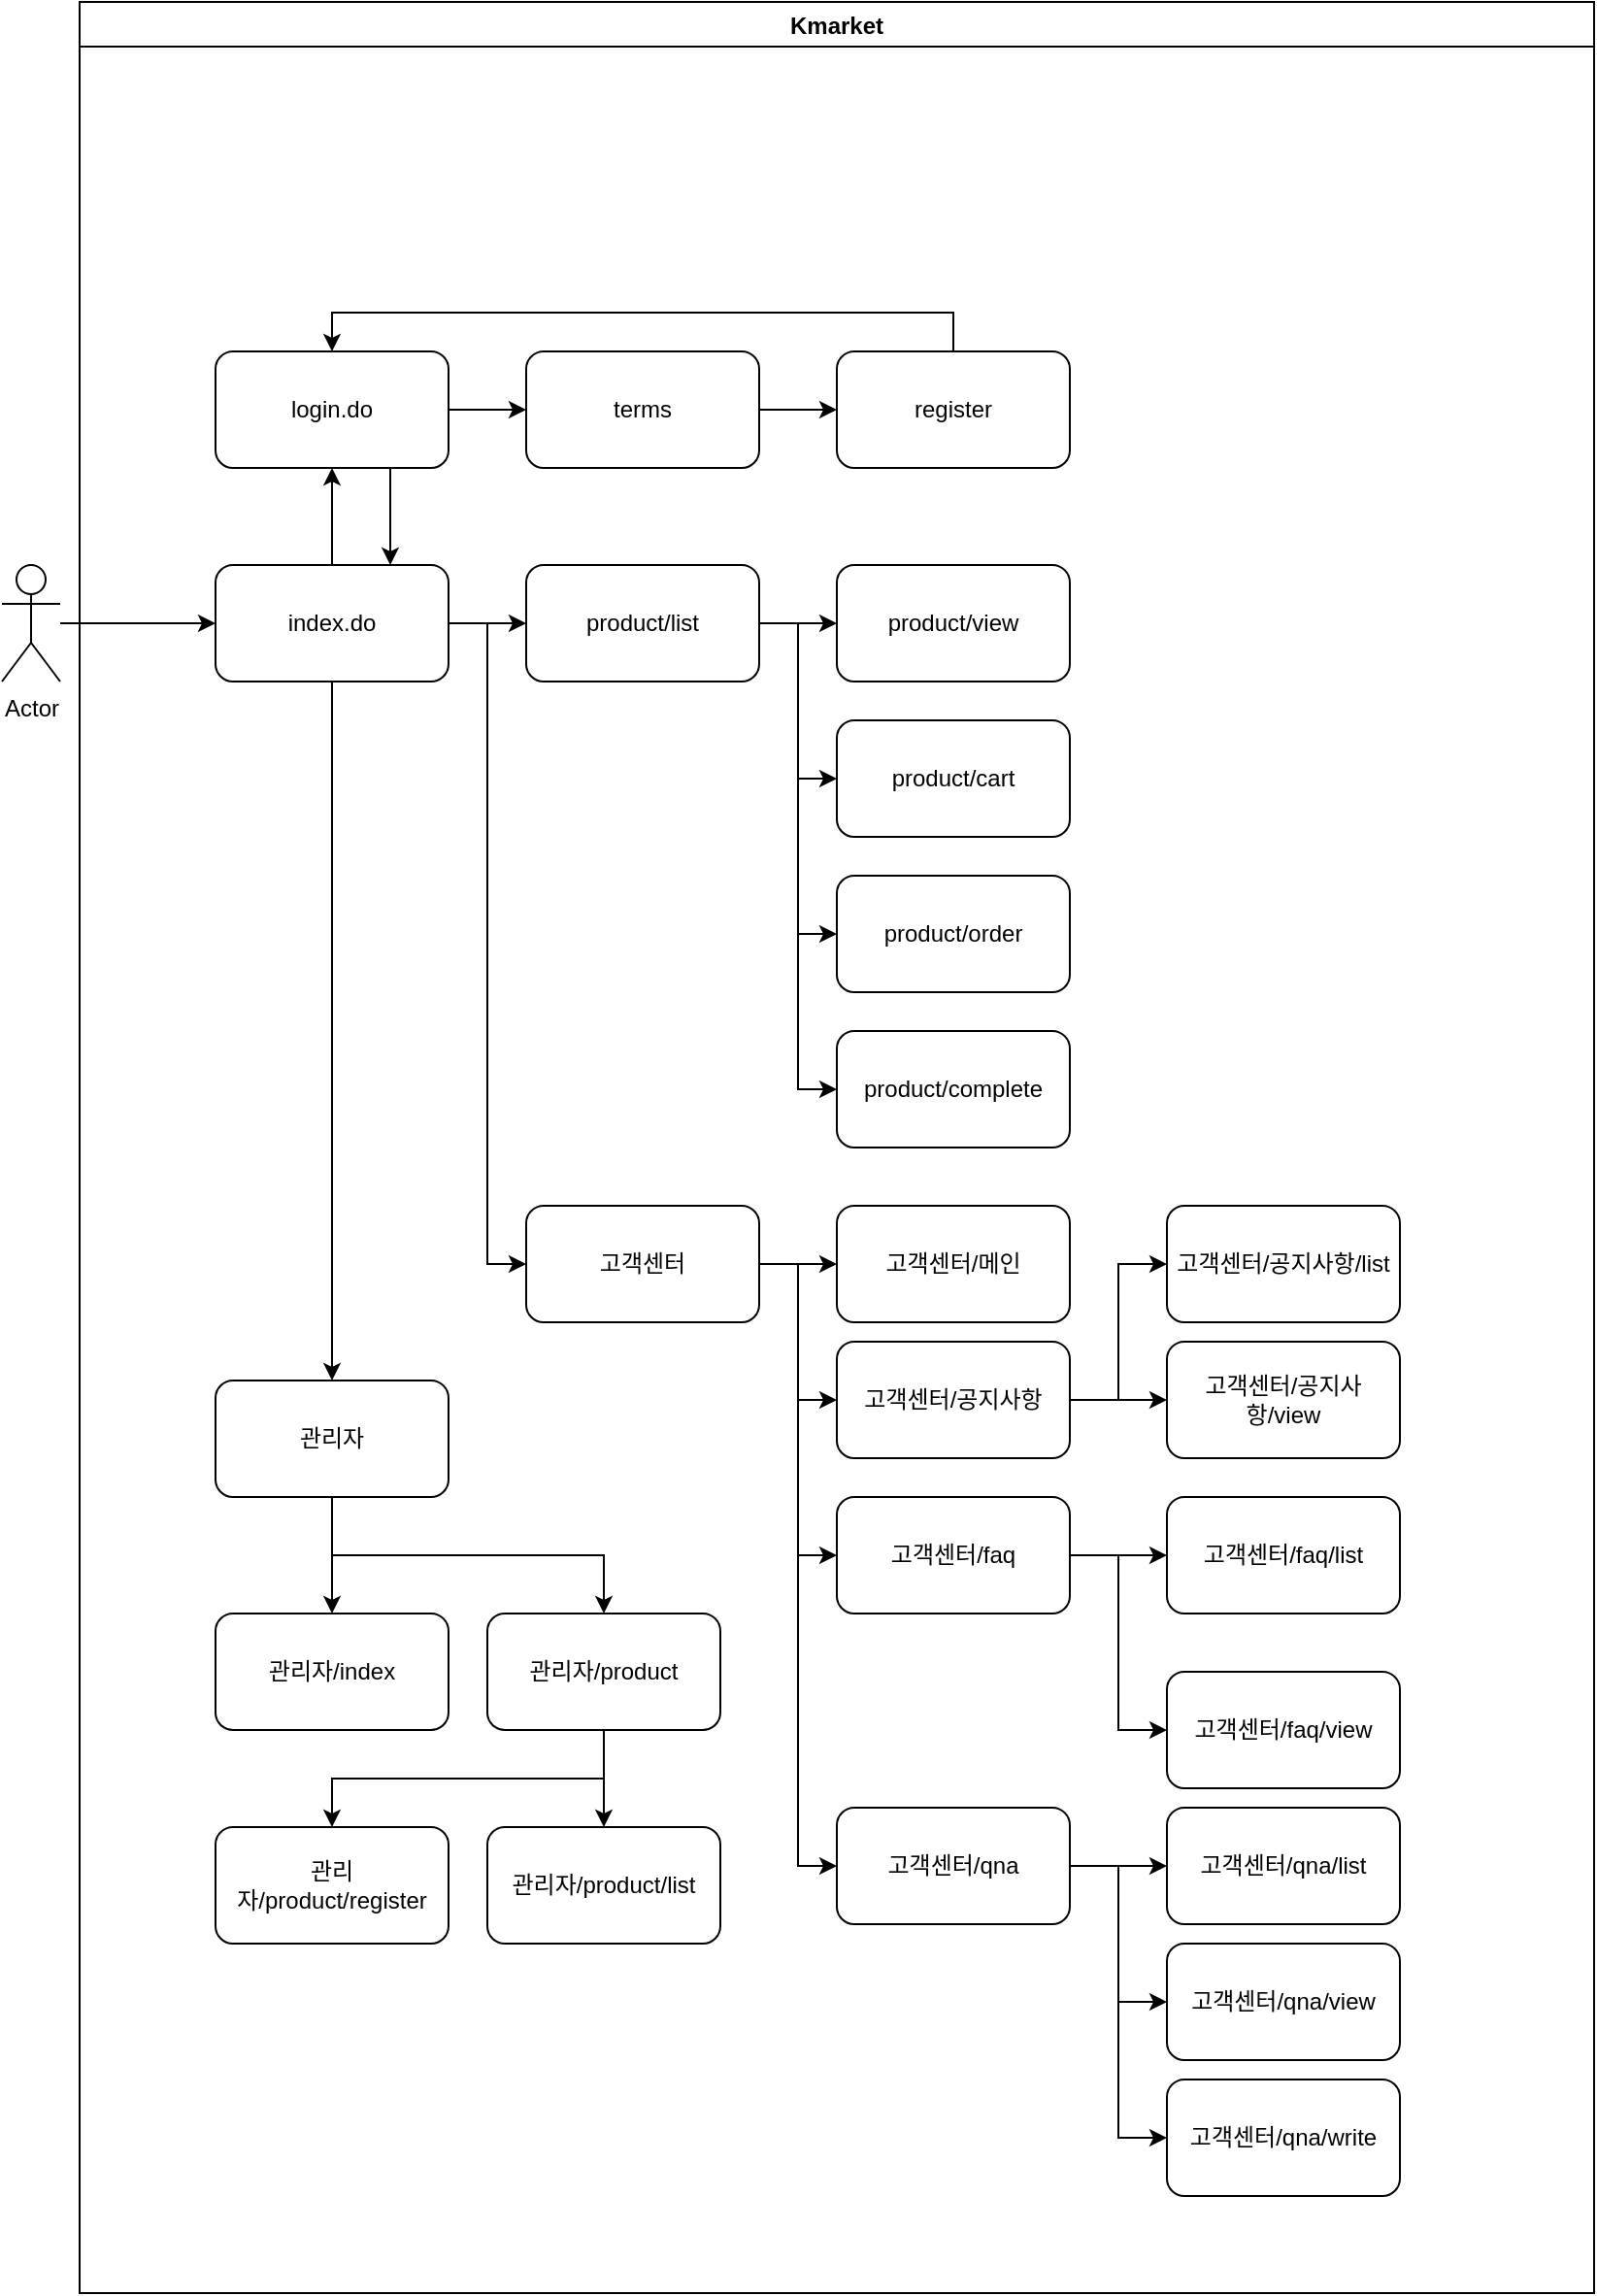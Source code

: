 <mxfile version="20.4.1" type="device"><diagram id="R2lEEEUBdFMjLlhIrx00" name="Page-1"><mxGraphModel dx="1301" dy="986" grid="1" gridSize="10" guides="1" tooltips="1" connect="1" arrows="1" fold="1" page="1" pageScale="1" pageWidth="850" pageHeight="1100" math="0" shadow="0" extFonts="Permanent Marker^https://fonts.googleapis.com/css?family=Permanent+Marker"><root><mxCell id="0"/><mxCell id="1" parent="0"/><mxCell id="MFUynfOGD5KZ7XKBgDJ3-4" style="edgeStyle=orthogonalEdgeStyle;rounded=0;orthogonalLoop=1;jettySize=auto;html=1;entryX=0;entryY=0.5;entryDx=0;entryDy=0;" edge="1" parent="1" source="MFUynfOGD5KZ7XKBgDJ3-2" target="MFUynfOGD5KZ7XKBgDJ3-1"><mxGeometry relative="1" as="geometry"/></mxCell><mxCell id="MFUynfOGD5KZ7XKBgDJ3-2" value="Actor" style="shape=umlActor;verticalLabelPosition=bottom;verticalAlign=top;html=1;outlineConnect=0;" vertex="1" parent="1"><mxGeometry x="20" y="310" width="30" height="60" as="geometry"/></mxCell><mxCell id="MFUynfOGD5KZ7XKBgDJ3-3" value="Kmarket" style="swimlane;" vertex="1" parent="1"><mxGeometry x="60" y="20" width="780" height="1180" as="geometry"><mxRectangle x="350" y="110" width="140" height="30" as="alternateBounds"/></mxGeometry></mxCell><mxCell id="MFUynfOGD5KZ7XKBgDJ3-7" value="" style="edgeStyle=orthogonalEdgeStyle;rounded=0;orthogonalLoop=1;jettySize=auto;html=1;" edge="1" parent="MFUynfOGD5KZ7XKBgDJ3-3" source="MFUynfOGD5KZ7XKBgDJ3-1" target="MFUynfOGD5KZ7XKBgDJ3-6"><mxGeometry relative="1" as="geometry"/></mxCell><mxCell id="MFUynfOGD5KZ7XKBgDJ3-16" value="" style="edgeStyle=orthogonalEdgeStyle;rounded=0;orthogonalLoop=1;jettySize=auto;html=1;" edge="1" parent="MFUynfOGD5KZ7XKBgDJ3-3" source="MFUynfOGD5KZ7XKBgDJ3-1" target="MFUynfOGD5KZ7XKBgDJ3-15"><mxGeometry relative="1" as="geometry"/></mxCell><mxCell id="MFUynfOGD5KZ7XKBgDJ3-18" style="edgeStyle=orthogonalEdgeStyle;rounded=0;orthogonalLoop=1;jettySize=auto;html=1;entryX=0;entryY=0.5;entryDx=0;entryDy=0;" edge="1" parent="MFUynfOGD5KZ7XKBgDJ3-3" source="MFUynfOGD5KZ7XKBgDJ3-1" target="MFUynfOGD5KZ7XKBgDJ3-17"><mxGeometry relative="1" as="geometry"/></mxCell><mxCell id="MFUynfOGD5KZ7XKBgDJ3-20" style="edgeStyle=orthogonalEdgeStyle;rounded=0;orthogonalLoop=1;jettySize=auto;html=1;entryX=0.5;entryY=0;entryDx=0;entryDy=0;" edge="1" parent="MFUynfOGD5KZ7XKBgDJ3-3" source="MFUynfOGD5KZ7XKBgDJ3-1" target="MFUynfOGD5KZ7XKBgDJ3-19"><mxGeometry relative="1" as="geometry"/></mxCell><mxCell id="MFUynfOGD5KZ7XKBgDJ3-1" value="index.do" style="rounded=1;whiteSpace=wrap;html=1;" vertex="1" parent="MFUynfOGD5KZ7XKBgDJ3-3"><mxGeometry x="70" y="290" width="120" height="60" as="geometry"/></mxCell><mxCell id="MFUynfOGD5KZ7XKBgDJ3-9" value="" style="edgeStyle=orthogonalEdgeStyle;rounded=0;orthogonalLoop=1;jettySize=auto;html=1;" edge="1" parent="MFUynfOGD5KZ7XKBgDJ3-3" source="MFUynfOGD5KZ7XKBgDJ3-6" target="MFUynfOGD5KZ7XKBgDJ3-8"><mxGeometry relative="1" as="geometry"/></mxCell><mxCell id="MFUynfOGD5KZ7XKBgDJ3-11" style="edgeStyle=orthogonalEdgeStyle;rounded=0;orthogonalLoop=1;jettySize=auto;html=1;exitX=0.75;exitY=1;exitDx=0;exitDy=0;entryX=0.75;entryY=0;entryDx=0;entryDy=0;" edge="1" parent="MFUynfOGD5KZ7XKBgDJ3-3" source="MFUynfOGD5KZ7XKBgDJ3-6" target="MFUynfOGD5KZ7XKBgDJ3-1"><mxGeometry relative="1" as="geometry"/></mxCell><mxCell id="MFUynfOGD5KZ7XKBgDJ3-6" value="login.do" style="rounded=1;whiteSpace=wrap;html=1;" vertex="1" parent="MFUynfOGD5KZ7XKBgDJ3-3"><mxGeometry x="70" y="180" width="120" height="60" as="geometry"/></mxCell><mxCell id="MFUynfOGD5KZ7XKBgDJ3-13" value="" style="edgeStyle=orthogonalEdgeStyle;rounded=0;orthogonalLoop=1;jettySize=auto;html=1;" edge="1" parent="MFUynfOGD5KZ7XKBgDJ3-3" source="MFUynfOGD5KZ7XKBgDJ3-8" target="MFUynfOGD5KZ7XKBgDJ3-12"><mxGeometry relative="1" as="geometry"/></mxCell><mxCell id="MFUynfOGD5KZ7XKBgDJ3-8" value="terms" style="rounded=1;whiteSpace=wrap;html=1;" vertex="1" parent="MFUynfOGD5KZ7XKBgDJ3-3"><mxGeometry x="230" y="180" width="120" height="60" as="geometry"/></mxCell><mxCell id="MFUynfOGD5KZ7XKBgDJ3-14" style="edgeStyle=orthogonalEdgeStyle;rounded=0;orthogonalLoop=1;jettySize=auto;html=1;exitX=0.5;exitY=0;exitDx=0;exitDy=0;entryX=0.5;entryY=0;entryDx=0;entryDy=0;" edge="1" parent="MFUynfOGD5KZ7XKBgDJ3-3" source="MFUynfOGD5KZ7XKBgDJ3-12" target="MFUynfOGD5KZ7XKBgDJ3-6"><mxGeometry relative="1" as="geometry"/></mxCell><mxCell id="MFUynfOGD5KZ7XKBgDJ3-12" value="register" style="rounded=1;whiteSpace=wrap;html=1;" vertex="1" parent="MFUynfOGD5KZ7XKBgDJ3-3"><mxGeometry x="390" y="180" width="120" height="60" as="geometry"/></mxCell><mxCell id="MFUynfOGD5KZ7XKBgDJ3-22" style="edgeStyle=orthogonalEdgeStyle;rounded=0;orthogonalLoop=1;jettySize=auto;html=1;exitX=1;exitY=0.5;exitDx=0;exitDy=0;entryX=0;entryY=0.5;entryDx=0;entryDy=0;" edge="1" parent="MFUynfOGD5KZ7XKBgDJ3-3" source="MFUynfOGD5KZ7XKBgDJ3-15" target="MFUynfOGD5KZ7XKBgDJ3-21"><mxGeometry relative="1" as="geometry"/></mxCell><mxCell id="MFUynfOGD5KZ7XKBgDJ3-26" style="edgeStyle=orthogonalEdgeStyle;rounded=0;orthogonalLoop=1;jettySize=auto;html=1;exitX=1;exitY=0.5;exitDx=0;exitDy=0;entryX=0;entryY=0.5;entryDx=0;entryDy=0;" edge="1" parent="MFUynfOGD5KZ7XKBgDJ3-3" source="MFUynfOGD5KZ7XKBgDJ3-15" target="MFUynfOGD5KZ7XKBgDJ3-23"><mxGeometry relative="1" as="geometry"/></mxCell><mxCell id="MFUynfOGD5KZ7XKBgDJ3-27" style="edgeStyle=orthogonalEdgeStyle;rounded=0;orthogonalLoop=1;jettySize=auto;html=1;exitX=1;exitY=0.5;exitDx=0;exitDy=0;entryX=0;entryY=0.5;entryDx=0;entryDy=0;" edge="1" parent="MFUynfOGD5KZ7XKBgDJ3-3" source="MFUynfOGD5KZ7XKBgDJ3-15" target="MFUynfOGD5KZ7XKBgDJ3-24"><mxGeometry relative="1" as="geometry"/></mxCell><mxCell id="MFUynfOGD5KZ7XKBgDJ3-28" style="edgeStyle=orthogonalEdgeStyle;rounded=0;orthogonalLoop=1;jettySize=auto;html=1;exitX=1;exitY=0.5;exitDx=0;exitDy=0;entryX=0;entryY=0.5;entryDx=0;entryDy=0;" edge="1" parent="MFUynfOGD5KZ7XKBgDJ3-3" source="MFUynfOGD5KZ7XKBgDJ3-15" target="MFUynfOGD5KZ7XKBgDJ3-25"><mxGeometry relative="1" as="geometry"/></mxCell><mxCell id="MFUynfOGD5KZ7XKBgDJ3-15" value="product/list" style="rounded=1;whiteSpace=wrap;html=1;" vertex="1" parent="MFUynfOGD5KZ7XKBgDJ3-3"><mxGeometry x="230" y="290" width="120" height="60" as="geometry"/></mxCell><mxCell id="MFUynfOGD5KZ7XKBgDJ3-33" style="edgeStyle=orthogonalEdgeStyle;rounded=0;orthogonalLoop=1;jettySize=auto;html=1;exitX=1;exitY=0.5;exitDx=0;exitDy=0;" edge="1" parent="MFUynfOGD5KZ7XKBgDJ3-3" source="MFUynfOGD5KZ7XKBgDJ3-17" target="MFUynfOGD5KZ7XKBgDJ3-29"><mxGeometry relative="1" as="geometry"/></mxCell><mxCell id="MFUynfOGD5KZ7XKBgDJ3-34" style="edgeStyle=orthogonalEdgeStyle;rounded=0;orthogonalLoop=1;jettySize=auto;html=1;exitX=1;exitY=0.5;exitDx=0;exitDy=0;entryX=0;entryY=0.5;entryDx=0;entryDy=0;" edge="1" parent="MFUynfOGD5KZ7XKBgDJ3-3" source="MFUynfOGD5KZ7XKBgDJ3-17" target="MFUynfOGD5KZ7XKBgDJ3-30"><mxGeometry relative="1" as="geometry"/></mxCell><mxCell id="MFUynfOGD5KZ7XKBgDJ3-35" style="edgeStyle=orthogonalEdgeStyle;rounded=0;orthogonalLoop=1;jettySize=auto;html=1;exitX=1;exitY=0.5;exitDx=0;exitDy=0;entryX=0;entryY=0.5;entryDx=0;entryDy=0;" edge="1" parent="MFUynfOGD5KZ7XKBgDJ3-3" source="MFUynfOGD5KZ7XKBgDJ3-17" target="MFUynfOGD5KZ7XKBgDJ3-31"><mxGeometry relative="1" as="geometry"/></mxCell><mxCell id="MFUynfOGD5KZ7XKBgDJ3-36" style="edgeStyle=orthogonalEdgeStyle;rounded=0;orthogonalLoop=1;jettySize=auto;html=1;exitX=1;exitY=0.5;exitDx=0;exitDy=0;entryX=0;entryY=0.5;entryDx=0;entryDy=0;" edge="1" parent="MFUynfOGD5KZ7XKBgDJ3-3" source="MFUynfOGD5KZ7XKBgDJ3-17" target="MFUynfOGD5KZ7XKBgDJ3-32"><mxGeometry relative="1" as="geometry"/></mxCell><mxCell id="MFUynfOGD5KZ7XKBgDJ3-17" value="고객센터" style="rounded=1;whiteSpace=wrap;html=1;" vertex="1" parent="MFUynfOGD5KZ7XKBgDJ3-3"><mxGeometry x="230" y="620" width="120" height="60" as="geometry"/></mxCell><mxCell id="MFUynfOGD5KZ7XKBgDJ3-53" style="edgeStyle=orthogonalEdgeStyle;rounded=0;orthogonalLoop=1;jettySize=auto;html=1;exitX=0.5;exitY=1;exitDx=0;exitDy=0;entryX=0.5;entryY=0;entryDx=0;entryDy=0;" edge="1" parent="MFUynfOGD5KZ7XKBgDJ3-3" source="MFUynfOGD5KZ7XKBgDJ3-19" target="MFUynfOGD5KZ7XKBgDJ3-51"><mxGeometry relative="1" as="geometry"/></mxCell><mxCell id="MFUynfOGD5KZ7XKBgDJ3-54" style="edgeStyle=orthogonalEdgeStyle;rounded=0;orthogonalLoop=1;jettySize=auto;html=1;exitX=0.5;exitY=1;exitDx=0;exitDy=0;entryX=0.5;entryY=0;entryDx=0;entryDy=0;" edge="1" parent="MFUynfOGD5KZ7XKBgDJ3-3" source="MFUynfOGD5KZ7XKBgDJ3-19" target="MFUynfOGD5KZ7XKBgDJ3-52"><mxGeometry relative="1" as="geometry"/></mxCell><mxCell id="MFUynfOGD5KZ7XKBgDJ3-19" value="관리자" style="rounded=1;whiteSpace=wrap;html=1;" vertex="1" parent="MFUynfOGD5KZ7XKBgDJ3-3"><mxGeometry x="70" y="710" width="120" height="60" as="geometry"/></mxCell><mxCell id="MFUynfOGD5KZ7XKBgDJ3-21" value="product/view" style="rounded=1;whiteSpace=wrap;html=1;" vertex="1" parent="MFUynfOGD5KZ7XKBgDJ3-3"><mxGeometry x="390" y="290" width="120" height="60" as="geometry"/></mxCell><mxCell id="MFUynfOGD5KZ7XKBgDJ3-23" value="product/cart" style="rounded=1;whiteSpace=wrap;html=1;" vertex="1" parent="MFUynfOGD5KZ7XKBgDJ3-3"><mxGeometry x="390" y="370" width="120" height="60" as="geometry"/></mxCell><mxCell id="MFUynfOGD5KZ7XKBgDJ3-24" value="product/order" style="rounded=1;whiteSpace=wrap;html=1;" vertex="1" parent="MFUynfOGD5KZ7XKBgDJ3-3"><mxGeometry x="390" y="450" width="120" height="60" as="geometry"/></mxCell><mxCell id="MFUynfOGD5KZ7XKBgDJ3-25" value="product/complete" style="rounded=1;whiteSpace=wrap;html=1;" vertex="1" parent="MFUynfOGD5KZ7XKBgDJ3-3"><mxGeometry x="390" y="530" width="120" height="60" as="geometry"/></mxCell><mxCell id="MFUynfOGD5KZ7XKBgDJ3-29" value="고객센터/메인" style="rounded=1;whiteSpace=wrap;html=1;" vertex="1" parent="MFUynfOGD5KZ7XKBgDJ3-3"><mxGeometry x="390" y="620" width="120" height="60" as="geometry"/></mxCell><mxCell id="MFUynfOGD5KZ7XKBgDJ3-39" style="edgeStyle=orthogonalEdgeStyle;rounded=0;orthogonalLoop=1;jettySize=auto;html=1;exitX=1;exitY=0.5;exitDx=0;exitDy=0;entryX=0;entryY=0.5;entryDx=0;entryDy=0;" edge="1" parent="MFUynfOGD5KZ7XKBgDJ3-3" source="MFUynfOGD5KZ7XKBgDJ3-30" target="MFUynfOGD5KZ7XKBgDJ3-38"><mxGeometry relative="1" as="geometry"/></mxCell><mxCell id="MFUynfOGD5KZ7XKBgDJ3-40" style="edgeStyle=orthogonalEdgeStyle;rounded=0;orthogonalLoop=1;jettySize=auto;html=1;exitX=1;exitY=0.5;exitDx=0;exitDy=0;entryX=0;entryY=0.5;entryDx=0;entryDy=0;" edge="1" parent="MFUynfOGD5KZ7XKBgDJ3-3" source="MFUynfOGD5KZ7XKBgDJ3-30" target="MFUynfOGD5KZ7XKBgDJ3-37"><mxGeometry relative="1" as="geometry"/></mxCell><mxCell id="MFUynfOGD5KZ7XKBgDJ3-30" value="고객센터/공지사항" style="rounded=1;whiteSpace=wrap;html=1;" vertex="1" parent="MFUynfOGD5KZ7XKBgDJ3-3"><mxGeometry x="390" y="690" width="120" height="60" as="geometry"/></mxCell><mxCell id="MFUynfOGD5KZ7XKBgDJ3-43" style="edgeStyle=orthogonalEdgeStyle;rounded=0;orthogonalLoop=1;jettySize=auto;html=1;exitX=1;exitY=0.5;exitDx=0;exitDy=0;entryX=0;entryY=0.5;entryDx=0;entryDy=0;" edge="1" parent="MFUynfOGD5KZ7XKBgDJ3-3" source="MFUynfOGD5KZ7XKBgDJ3-31" target="MFUynfOGD5KZ7XKBgDJ3-41"><mxGeometry relative="1" as="geometry"/></mxCell><mxCell id="MFUynfOGD5KZ7XKBgDJ3-44" style="edgeStyle=orthogonalEdgeStyle;rounded=0;orthogonalLoop=1;jettySize=auto;html=1;exitX=1;exitY=0.5;exitDx=0;exitDy=0;entryX=0;entryY=0.5;entryDx=0;entryDy=0;" edge="1" parent="MFUynfOGD5KZ7XKBgDJ3-3" source="MFUynfOGD5KZ7XKBgDJ3-31" target="MFUynfOGD5KZ7XKBgDJ3-42"><mxGeometry relative="1" as="geometry"/></mxCell><mxCell id="MFUynfOGD5KZ7XKBgDJ3-31" value="고객센터/faq" style="rounded=1;whiteSpace=wrap;html=1;" vertex="1" parent="MFUynfOGD5KZ7XKBgDJ3-3"><mxGeometry x="390" y="770" width="120" height="60" as="geometry"/></mxCell><mxCell id="MFUynfOGD5KZ7XKBgDJ3-48" style="edgeStyle=orthogonalEdgeStyle;rounded=0;orthogonalLoop=1;jettySize=auto;html=1;exitX=1;exitY=0.5;exitDx=0;exitDy=0;entryX=0;entryY=0.5;entryDx=0;entryDy=0;" edge="1" parent="MFUynfOGD5KZ7XKBgDJ3-3" source="MFUynfOGD5KZ7XKBgDJ3-32" target="MFUynfOGD5KZ7XKBgDJ3-45"><mxGeometry relative="1" as="geometry"/></mxCell><mxCell id="MFUynfOGD5KZ7XKBgDJ3-49" style="edgeStyle=orthogonalEdgeStyle;rounded=0;orthogonalLoop=1;jettySize=auto;html=1;exitX=1;exitY=0.5;exitDx=0;exitDy=0;entryX=0;entryY=0.5;entryDx=0;entryDy=0;" edge="1" parent="MFUynfOGD5KZ7XKBgDJ3-3" source="MFUynfOGD5KZ7XKBgDJ3-32" target="MFUynfOGD5KZ7XKBgDJ3-46"><mxGeometry relative="1" as="geometry"/></mxCell><mxCell id="MFUynfOGD5KZ7XKBgDJ3-50" style="edgeStyle=orthogonalEdgeStyle;rounded=0;orthogonalLoop=1;jettySize=auto;html=1;exitX=1;exitY=0.5;exitDx=0;exitDy=0;entryX=0;entryY=0.5;entryDx=0;entryDy=0;" edge="1" parent="MFUynfOGD5KZ7XKBgDJ3-3" source="MFUynfOGD5KZ7XKBgDJ3-32" target="MFUynfOGD5KZ7XKBgDJ3-47"><mxGeometry relative="1" as="geometry"/></mxCell><mxCell id="MFUynfOGD5KZ7XKBgDJ3-32" value="고객센터/qna" style="rounded=1;whiteSpace=wrap;html=1;" vertex="1" parent="MFUynfOGD5KZ7XKBgDJ3-3"><mxGeometry x="390" y="930" width="120" height="60" as="geometry"/></mxCell><mxCell id="MFUynfOGD5KZ7XKBgDJ3-37" value="고객센터/공지사항/view" style="rounded=1;whiteSpace=wrap;html=1;" vertex="1" parent="MFUynfOGD5KZ7XKBgDJ3-3"><mxGeometry x="560" y="690" width="120" height="60" as="geometry"/></mxCell><mxCell id="MFUynfOGD5KZ7XKBgDJ3-38" value="고객센터/공지사항/list" style="rounded=1;whiteSpace=wrap;html=1;" vertex="1" parent="MFUynfOGD5KZ7XKBgDJ3-3"><mxGeometry x="560" y="620" width="120" height="60" as="geometry"/></mxCell><mxCell id="MFUynfOGD5KZ7XKBgDJ3-41" value="고객센터/faq/list" style="rounded=1;whiteSpace=wrap;html=1;" vertex="1" parent="MFUynfOGD5KZ7XKBgDJ3-3"><mxGeometry x="560" y="770" width="120" height="60" as="geometry"/></mxCell><mxCell id="MFUynfOGD5KZ7XKBgDJ3-42" value="고객센터/faq/view" style="rounded=1;whiteSpace=wrap;html=1;" vertex="1" parent="MFUynfOGD5KZ7XKBgDJ3-3"><mxGeometry x="560" y="860" width="120" height="60" as="geometry"/></mxCell><mxCell id="MFUynfOGD5KZ7XKBgDJ3-45" value="고객센터/qna/list" style="rounded=1;whiteSpace=wrap;html=1;" vertex="1" parent="MFUynfOGD5KZ7XKBgDJ3-3"><mxGeometry x="560" y="930" width="120" height="60" as="geometry"/></mxCell><mxCell id="MFUynfOGD5KZ7XKBgDJ3-46" value="고객센터/qna/view" style="rounded=1;whiteSpace=wrap;html=1;" vertex="1" parent="MFUynfOGD5KZ7XKBgDJ3-3"><mxGeometry x="560" y="1000" width="120" height="60" as="geometry"/></mxCell><mxCell id="MFUynfOGD5KZ7XKBgDJ3-47" value="고객센터/qna/write" style="rounded=1;whiteSpace=wrap;html=1;" vertex="1" parent="MFUynfOGD5KZ7XKBgDJ3-3"><mxGeometry x="560" y="1070" width="120" height="60" as="geometry"/></mxCell><mxCell id="MFUynfOGD5KZ7XKBgDJ3-51" value="관리자/index" style="rounded=1;whiteSpace=wrap;html=1;" vertex="1" parent="MFUynfOGD5KZ7XKBgDJ3-3"><mxGeometry x="70" y="830" width="120" height="60" as="geometry"/></mxCell><mxCell id="MFUynfOGD5KZ7XKBgDJ3-57" style="edgeStyle=orthogonalEdgeStyle;rounded=0;orthogonalLoop=1;jettySize=auto;html=1;exitX=0.5;exitY=1;exitDx=0;exitDy=0;entryX=0.5;entryY=0;entryDx=0;entryDy=0;" edge="1" parent="MFUynfOGD5KZ7XKBgDJ3-3" source="MFUynfOGD5KZ7XKBgDJ3-52" target="MFUynfOGD5KZ7XKBgDJ3-55"><mxGeometry relative="1" as="geometry"/></mxCell><mxCell id="MFUynfOGD5KZ7XKBgDJ3-58" style="edgeStyle=orthogonalEdgeStyle;rounded=0;orthogonalLoop=1;jettySize=auto;html=1;exitX=0.5;exitY=1;exitDx=0;exitDy=0;entryX=0.5;entryY=0;entryDx=0;entryDy=0;" edge="1" parent="MFUynfOGD5KZ7XKBgDJ3-3" source="MFUynfOGD5KZ7XKBgDJ3-52" target="MFUynfOGD5KZ7XKBgDJ3-56"><mxGeometry relative="1" as="geometry"/></mxCell><mxCell id="MFUynfOGD5KZ7XKBgDJ3-52" value="관리자/product" style="rounded=1;whiteSpace=wrap;html=1;" vertex="1" parent="MFUynfOGD5KZ7XKBgDJ3-3"><mxGeometry x="210" y="830" width="120" height="60" as="geometry"/></mxCell><mxCell id="MFUynfOGD5KZ7XKBgDJ3-55" value="관리자/product/list" style="rounded=1;whiteSpace=wrap;html=1;" vertex="1" parent="MFUynfOGD5KZ7XKBgDJ3-3"><mxGeometry x="210" y="940" width="120" height="60" as="geometry"/></mxCell><mxCell id="MFUynfOGD5KZ7XKBgDJ3-56" value="관리자/product/register" style="rounded=1;whiteSpace=wrap;html=1;" vertex="1" parent="MFUynfOGD5KZ7XKBgDJ3-3"><mxGeometry x="70" y="940" width="120" height="60" as="geometry"/></mxCell></root></mxGraphModel></diagram></mxfile>